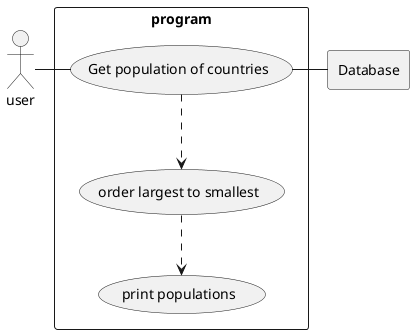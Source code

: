 @startuml

actor user as "user"

rectangle Database

rectangle "program" {
    usecase UC4 as "Get population of countries"
    usecase UCa as "order largest to smallest"
    usecase UCb as "print populations"

    user - UC4
    UC4 ..> UCa 
    UCa ..> UCb 
    UC4 - Database
}

@enduml